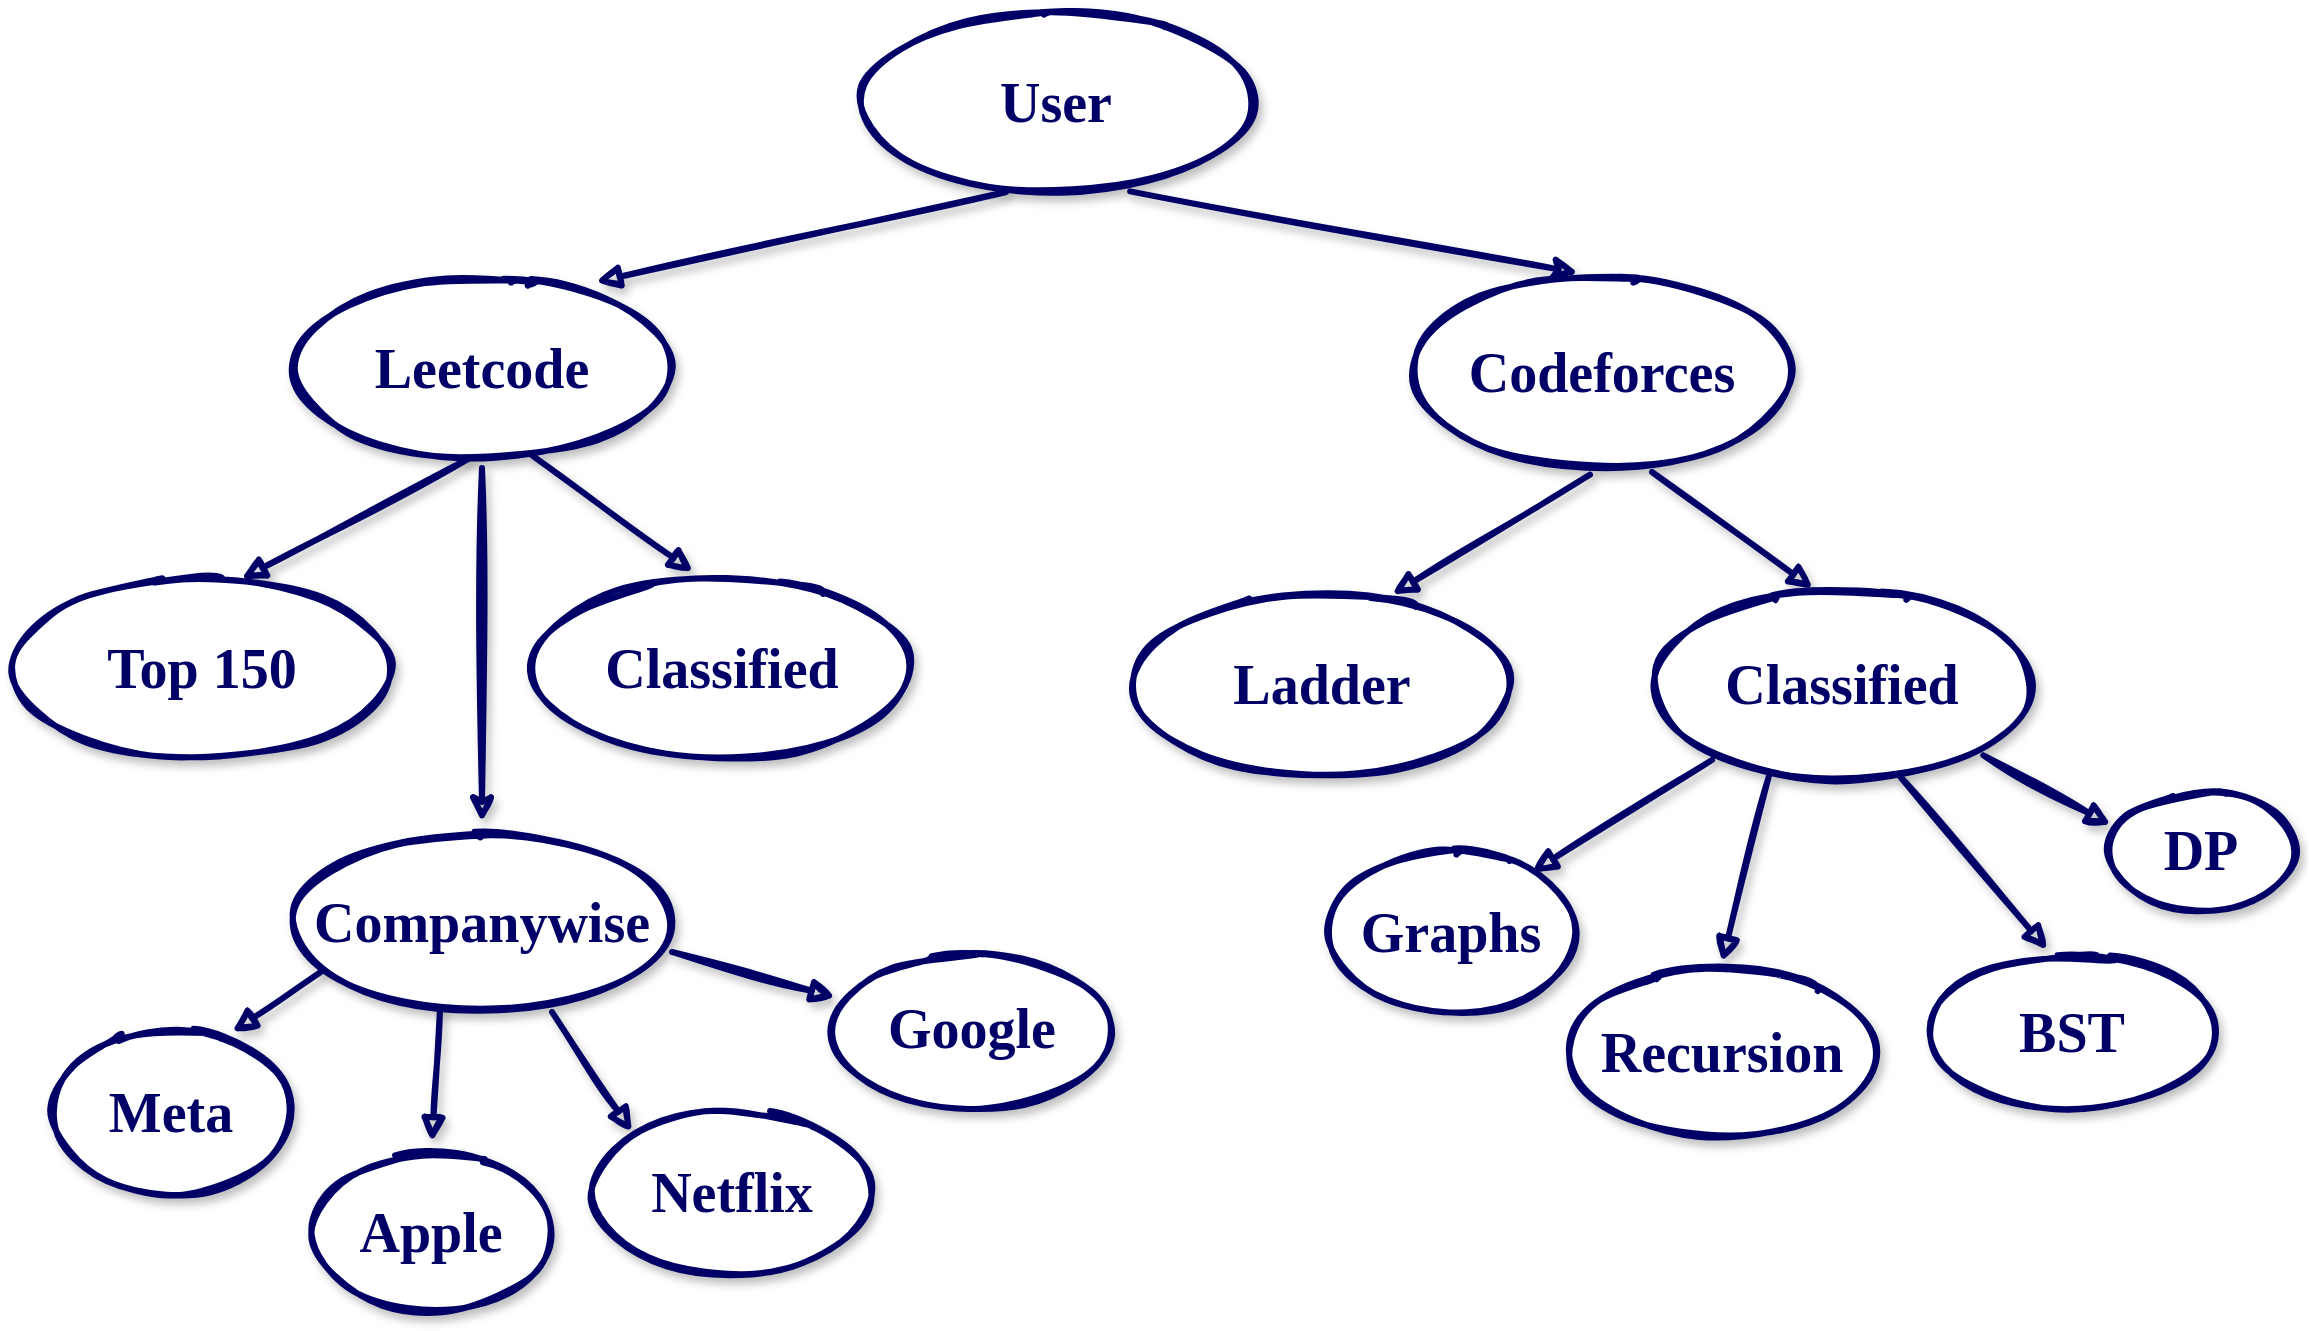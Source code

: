 <mxfile version="20.5.3" type="github"><diagram id="paakkIJgOMItLTXTm40s" name="Страница 1"><mxGraphModel dx="1426" dy="827" grid="1" gridSize="10" guides="1" tooltips="1" connect="1" arrows="1" fold="1" page="1" pageScale="1" pageWidth="1169" pageHeight="827" math="0" shadow="0"><root><mxCell id="0"/><mxCell id="1" parent="0"/><mxCell id="Ck6afJ3ZXBNeigvIvxRm-3" value="" style="group" vertex="1" connectable="0" parent="1"><mxGeometry x="437" y="30" width="191" height="90" as="geometry"/></mxCell><mxCell id="Ck6afJ3ZXBNeigvIvxRm-1" value="" style="ellipse;whiteSpace=wrap;html=1;gradientColor=none;sketch=1;strokeWidth=3;perimeterSpacing=5;shadow=1;strokeColor=#000066;" vertex="1" parent="Ck6afJ3ZXBNeigvIvxRm-3"><mxGeometry width="191" height="90" as="geometry"/></mxCell><mxCell id="Ck6afJ3ZXBNeigvIvxRm-2" value="User" style="text;html=1;strokeColor=none;fillColor=none;align=center;verticalAlign=middle;whiteSpace=wrap;rounded=0;fontStyle=1;fontSize=28;fontFamily=Comic Sans MS;strokeWidth=0;fontColor=#000066;" vertex="1" parent="Ck6afJ3ZXBNeigvIvxRm-3"><mxGeometry x="43.409" y="30" width="104.182" height="30" as="geometry"/></mxCell><mxCell id="Ck6afJ3ZXBNeigvIvxRm-4" value="" style="endArrow=none;html=1;rounded=0;fontFamily=Comic Sans MS;fontSize=28;fontColor=#000066;strokeWidth=3;strokeColor=#000066;sketch=1;shadow=1;startArrow=block;startFill=0;exitX=0.784;exitY=0.07;exitDx=0;exitDy=0;exitPerimeter=0;" edge="1" parent="1" source="Ck6afJ3ZXBNeigvIvxRm-22"><mxGeometry width="50" height="50" relative="1" as="geometry"><mxPoint x="298" y="210" as="sourcePoint"/><mxPoint x="507" y="120" as="targetPoint"/></mxGeometry></mxCell><mxCell id="Ck6afJ3ZXBNeigvIvxRm-21" value="" style="group" vertex="1" connectable="0" parent="1"><mxGeometry x="150" y="163" width="190" height="90" as="geometry"/></mxCell><mxCell id="Ck6afJ3ZXBNeigvIvxRm-22" value="" style="ellipse;whiteSpace=wrap;html=1;gradientColor=none;sketch=1;strokeWidth=3;perimeterSpacing=5;shadow=1;strokeColor=#000066;" vertex="1" parent="Ck6afJ3ZXBNeigvIvxRm-21"><mxGeometry width="190" height="90" as="geometry"/></mxCell><mxCell id="Ck6afJ3ZXBNeigvIvxRm-23" value="Leetcode" style="text;html=1;strokeColor=none;fillColor=none;align=center;verticalAlign=middle;whiteSpace=wrap;rounded=0;fontStyle=1;fontSize=28;fontFamily=Comic Sans MS;strokeWidth=0;fontColor=#000066;" vertex="1" parent="Ck6afJ3ZXBNeigvIvxRm-21"><mxGeometry x="43.182" y="30" width="103.636" height="30" as="geometry"/></mxCell><mxCell id="Ck6afJ3ZXBNeigvIvxRm-30" value="" style="endArrow=none;html=1;rounded=0;fontFamily=Comic Sans MS;fontSize=28;fontColor=#000066;strokeWidth=3;strokeColor=#000066;sketch=1;shadow=1;entryX=0.682;entryY=0.947;entryDx=0;entryDy=0;entryPerimeter=0;exitX=0.441;exitY=0.05;exitDx=0;exitDy=0;exitPerimeter=0;startArrow=classic;startFill=0;" edge="1" parent="1" source="Ck6afJ3ZXBNeigvIvxRm-32" target="Ck6afJ3ZXBNeigvIvxRm-1"><mxGeometry width="50" height="50" relative="1" as="geometry"><mxPoint x="658" y="220" as="sourcePoint"/><mxPoint x="867" y="130" as="targetPoint"/></mxGeometry></mxCell><mxCell id="Ck6afJ3ZXBNeigvIvxRm-31" value="" style="group" vertex="1" connectable="0" parent="1"><mxGeometry x="710" y="160" width="190" height="100" as="geometry"/></mxCell><mxCell id="Ck6afJ3ZXBNeigvIvxRm-32" value="" style="ellipse;whiteSpace=wrap;html=1;gradientColor=none;sketch=1;strokeWidth=3;perimeterSpacing=5;shadow=1;strokeColor=#000066;" vertex="1" parent="Ck6afJ3ZXBNeigvIvxRm-31"><mxGeometry width="190" height="100" as="geometry"/></mxCell><mxCell id="Ck6afJ3ZXBNeigvIvxRm-33" value="Codeforces" style="text;html=1;strokeColor=none;fillColor=none;align=center;verticalAlign=middle;whiteSpace=wrap;rounded=0;fontStyle=1;fontSize=28;fontFamily=Comic Sans MS;strokeWidth=0;fontColor=#000066;" vertex="1" parent="Ck6afJ3ZXBNeigvIvxRm-31"><mxGeometry x="43.182" y="33.333" width="103.636" height="33.333" as="geometry"/></mxCell><mxCell id="Ck6afJ3ZXBNeigvIvxRm-34" value="" style="endArrow=none;html=1;rounded=1;fontFamily=Comic Sans MS;fontSize=28;fontColor=#000066;strokeWidth=3;strokeColor=#000066;sketch=1;shadow=1;exitX=0.598;exitY=0.056;exitDx=0;exitDy=0;exitPerimeter=0;jumpStyle=arc;startArrow=block;startFill=0;" edge="1" parent="1" source="Ck6afJ3ZXBNeigvIvxRm-37"><mxGeometry width="50" height="50" relative="1" as="geometry"><mxPoint x="140" y="313" as="sourcePoint"/><mxPoint x="239" y="253" as="targetPoint"/></mxGeometry></mxCell><mxCell id="Ck6afJ3ZXBNeigvIvxRm-36" value="" style="group" vertex="1" connectable="0" parent="1"><mxGeometry x="10" y="313" width="190" height="90" as="geometry"/></mxCell><mxCell id="Ck6afJ3ZXBNeigvIvxRm-37" value="" style="ellipse;whiteSpace=wrap;html=1;gradientColor=none;sketch=1;strokeWidth=3;perimeterSpacing=5;shadow=1;strokeColor=#000066;" vertex="1" parent="Ck6afJ3ZXBNeigvIvxRm-36"><mxGeometry width="190" height="90" as="geometry"/></mxCell><mxCell id="Ck6afJ3ZXBNeigvIvxRm-38" value="Top 150" style="text;html=1;strokeColor=none;fillColor=none;align=center;verticalAlign=middle;whiteSpace=wrap;rounded=0;fontStyle=1;fontSize=28;fontFamily=Comic Sans MS;strokeWidth=0;fontColor=#000066;" vertex="1" parent="Ck6afJ3ZXBNeigvIvxRm-36"><mxGeometry x="43.182" y="30" width="103.636" height="30" as="geometry"/></mxCell><mxCell id="Ck6afJ3ZXBNeigvIvxRm-39" value="" style="endArrow=none;html=1;rounded=0;fontFamily=Comic Sans MS;fontSize=28;fontColor=#000066;strokeWidth=3;strokeColor=#000066;sketch=1;shadow=1;entryX=0.625;entryY=0.937;entryDx=0;entryDy=0;entryPerimeter=0;exitX=0.428;exitY=0.02;exitDx=0;exitDy=0;exitPerimeter=0;startArrow=block;startFill=0;" edge="1" parent="1" source="Ck6afJ3ZXBNeigvIvxRm-41" target="Ck6afJ3ZXBNeigvIvxRm-22"><mxGeometry width="50" height="50" relative="1" as="geometry"><mxPoint x="380" y="313" as="sourcePoint"/><mxPoint x="399.0" y="273" as="targetPoint"/></mxGeometry></mxCell><mxCell id="Ck6afJ3ZXBNeigvIvxRm-40" value="" style="group" vertex="1" connectable="0" parent="1"><mxGeometry x="270" y="313" width="190" height="90" as="geometry"/></mxCell><mxCell id="Ck6afJ3ZXBNeigvIvxRm-41" value="" style="ellipse;whiteSpace=wrap;html=1;gradientColor=none;sketch=1;strokeWidth=3;perimeterSpacing=5;shadow=1;strokeColor=#000066;" vertex="1" parent="Ck6afJ3ZXBNeigvIvxRm-40"><mxGeometry width="190" height="90" as="geometry"/></mxCell><mxCell id="Ck6afJ3ZXBNeigvIvxRm-42" value="Classified" style="text;html=1;strokeColor=none;fillColor=none;align=center;verticalAlign=middle;whiteSpace=wrap;rounded=0;fontStyle=1;fontSize=28;fontFamily=Comic Sans MS;strokeWidth=0;fontColor=#000066;" vertex="1" parent="Ck6afJ3ZXBNeigvIvxRm-40"><mxGeometry x="43.182" y="30" width="103.636" height="30" as="geometry"/></mxCell><mxCell id="Ck6afJ3ZXBNeigvIvxRm-53" value="" style="endArrow=none;html=1;rounded=0;fontFamily=Comic Sans MS;fontSize=28;fontColor=#000066;strokeWidth=3;strokeColor=#000066;sketch=1;shadow=1;startArrow=block;startFill=0;" edge="1" parent="1"><mxGeometry width="50" height="50" relative="1" as="geometry"><mxPoint x="700.0" y="321.3" as="sourcePoint"/><mxPoint x="799" y="261.3" as="targetPoint"/></mxGeometry></mxCell><mxCell id="Ck6afJ3ZXBNeigvIvxRm-54" value="" style="group" vertex="1" connectable="0" parent="1"><mxGeometry x="570" y="321.3" width="190" height="90" as="geometry"/></mxCell><mxCell id="Ck6afJ3ZXBNeigvIvxRm-55" value="" style="ellipse;whiteSpace=wrap;html=1;gradientColor=none;sketch=1;strokeWidth=3;perimeterSpacing=5;shadow=1;strokeColor=#000066;" vertex="1" parent="Ck6afJ3ZXBNeigvIvxRm-54"><mxGeometry width="190" height="90" as="geometry"/></mxCell><mxCell id="Ck6afJ3ZXBNeigvIvxRm-56" value="Ladder" style="text;html=1;strokeColor=none;fillColor=none;align=center;verticalAlign=middle;whiteSpace=wrap;rounded=0;fontStyle=1;fontSize=28;fontFamily=Comic Sans MS;strokeWidth=0;fontColor=#000066;" vertex="1" parent="Ck6afJ3ZXBNeigvIvxRm-54"><mxGeometry x="43.182" y="30" width="103.636" height="30" as="geometry"/></mxCell><mxCell id="Ck6afJ3ZXBNeigvIvxRm-57" value="" style="endArrow=none;html=1;rounded=0;fontFamily=Comic Sans MS;fontSize=28;fontColor=#000066;strokeWidth=3;strokeColor=#000066;sketch=1;shadow=1;entryX=0.625;entryY=0.937;entryDx=0;entryDy=0;entryPerimeter=0;exitX=0.428;exitY=0.02;exitDx=0;exitDy=0;exitPerimeter=0;startArrow=block;startFill=0;" edge="1" parent="1" source="Ck6afJ3ZXBNeigvIvxRm-59"><mxGeometry width="50" height="50" relative="1" as="geometry"><mxPoint x="940" y="321.3" as="sourcePoint"/><mxPoint x="830.0" y="260.0" as="targetPoint"/></mxGeometry></mxCell><mxCell id="Ck6afJ3ZXBNeigvIvxRm-58" value="" style="group" vertex="1" connectable="0" parent="1"><mxGeometry x="830" y="321.3" width="190" height="90" as="geometry"/></mxCell><mxCell id="Ck6afJ3ZXBNeigvIvxRm-59" value="" style="ellipse;whiteSpace=wrap;html=1;gradientColor=none;sketch=1;strokeWidth=3;perimeterSpacing=5;shadow=1;strokeColor=#000066;" vertex="1" parent="Ck6afJ3ZXBNeigvIvxRm-58"><mxGeometry width="190" height="90" as="geometry"/></mxCell><mxCell id="Ck6afJ3ZXBNeigvIvxRm-60" value="Classified" style="text;html=1;strokeColor=none;fillColor=none;align=center;verticalAlign=middle;whiteSpace=wrap;rounded=0;fontStyle=1;fontSize=28;fontFamily=Comic Sans MS;strokeWidth=0;fontColor=#000066;" vertex="1" parent="Ck6afJ3ZXBNeigvIvxRm-58"><mxGeometry x="43.182" y="30" width="103.636" height="30" as="geometry"/></mxCell><mxCell id="Ck6afJ3ZXBNeigvIvxRm-99" value="" style="endArrow=none;html=1;rounded=1;fontFamily=Comic Sans MS;fontSize=28;fontColor=#000066;strokeWidth=3;strokeColor=#000066;sketch=1;shadow=1;jumpStyle=arc;startArrow=block;startFill=0;" edge="1" parent="Ck6afJ3ZXBNeigvIvxRm-58"><mxGeometry width="50" height="50" relative="1" as="geometry"><mxPoint x="-60" y="138.7" as="sourcePoint"/><mxPoint x="30.0" y="82.7" as="targetPoint"/></mxGeometry></mxCell><mxCell id="Ck6afJ3ZXBNeigvIvxRm-63" style="edgeStyle=orthogonalEdgeStyle;rounded=0;sketch=1;orthogonalLoop=1;jettySize=auto;html=1;exitX=0.5;exitY=1;exitDx=0;exitDy=0;shadow=1;strokeColor=#000066;strokeWidth=3;fontFamily=Comic Sans MS;fontSize=28;fontColor=#000066;entryX=0.5;entryY=0;entryDx=0;entryDy=0;" edge="1" parent="1" source="Ck6afJ3ZXBNeigvIvxRm-22" target="Ck6afJ3ZXBNeigvIvxRm-66"><mxGeometry relative="1" as="geometry"><mxPoint x="245.0" y="420" as="targetPoint"/></mxGeometry></mxCell><mxCell id="Ck6afJ3ZXBNeigvIvxRm-65" value="" style="group" vertex="1" connectable="0" parent="1"><mxGeometry x="150" y="440" width="190" height="90" as="geometry"/></mxCell><mxCell id="Ck6afJ3ZXBNeigvIvxRm-66" value="" style="ellipse;whiteSpace=wrap;html=1;gradientColor=none;sketch=1;strokeWidth=3;perimeterSpacing=5;shadow=1;strokeColor=#000066;" vertex="1" parent="Ck6afJ3ZXBNeigvIvxRm-65"><mxGeometry width="190" height="90" as="geometry"/></mxCell><mxCell id="Ck6afJ3ZXBNeigvIvxRm-67" value="Companywise" style="text;html=1;strokeColor=none;fillColor=none;align=center;verticalAlign=middle;whiteSpace=wrap;rounded=0;fontStyle=1;fontSize=28;fontFamily=Comic Sans MS;strokeWidth=0;fontColor=#000066;" vertex="1" parent="Ck6afJ3ZXBNeigvIvxRm-65"><mxGeometry x="43.182" y="30" width="103.636" height="30" as="geometry"/></mxCell><mxCell id="Ck6afJ3ZXBNeigvIvxRm-69" value="" style="endArrow=none;html=1;rounded=1;fontFamily=Comic Sans MS;fontSize=28;fontColor=#000066;strokeWidth=3;strokeColor=#000066;sketch=1;shadow=1;jumpStyle=arc;startArrow=block;startFill=0;" edge="1" parent="1"><mxGeometry width="50" height="50" relative="1" as="geometry"><mxPoint x="120" y="540" as="sourcePoint"/><mxPoint x="164.4" y="510" as="targetPoint"/></mxGeometry></mxCell><mxCell id="Ck6afJ3ZXBNeigvIvxRm-74" value="" style="group" vertex="1" connectable="0" parent="1"><mxGeometry x="30" y="540" width="120" height="80" as="geometry"/></mxCell><mxCell id="Ck6afJ3ZXBNeigvIvxRm-75" value="" style="ellipse;whiteSpace=wrap;html=1;gradientColor=none;sketch=1;strokeWidth=3;perimeterSpacing=5;shadow=1;strokeColor=#000066;" vertex="1" parent="Ck6afJ3ZXBNeigvIvxRm-74"><mxGeometry width="120" height="80" as="geometry"/></mxCell><mxCell id="Ck6afJ3ZXBNeigvIvxRm-76" value="Meta" style="text;html=1;strokeColor=none;fillColor=none;align=center;verticalAlign=middle;whiteSpace=wrap;rounded=0;fontStyle=1;fontSize=28;fontFamily=Comic Sans MS;strokeWidth=0;fontColor=#000066;" vertex="1" parent="Ck6afJ3ZXBNeigvIvxRm-74"><mxGeometry x="27.273" y="26.667" width="65.455" height="26.667" as="geometry"/></mxCell><mxCell id="Ck6afJ3ZXBNeigvIvxRm-81" value="" style="endArrow=none;html=1;rounded=1;fontFamily=Comic Sans MS;fontSize=28;fontColor=#000066;strokeWidth=3;strokeColor=#000066;sketch=1;shadow=1;exitX=0.5;exitY=0;exitDx=0;exitDy=0;jumpStyle=arc;startArrow=block;startFill=0;entryX=0.395;entryY=0.934;entryDx=0;entryDy=0;entryPerimeter=0;" edge="1" parent="1" source="Ck6afJ3ZXBNeigvIvxRm-83" target="Ck6afJ3ZXBNeigvIvxRm-66"><mxGeometry width="50" height="50" relative="1" as="geometry"><mxPoint x="170.0" y="630.6" as="sourcePoint"/><mxPoint x="284.4" y="570" as="targetPoint"/></mxGeometry></mxCell><mxCell id="Ck6afJ3ZXBNeigvIvxRm-82" value="" style="group" vertex="1" connectable="0" parent="1"><mxGeometry x="160" y="600" width="120" height="80" as="geometry"/></mxCell><mxCell id="Ck6afJ3ZXBNeigvIvxRm-83" value="" style="ellipse;whiteSpace=wrap;html=1;gradientColor=none;sketch=1;strokeWidth=3;perimeterSpacing=5;shadow=1;strokeColor=#000066;" vertex="1" parent="Ck6afJ3ZXBNeigvIvxRm-82"><mxGeometry width="120" height="80" as="geometry"/></mxCell><mxCell id="Ck6afJ3ZXBNeigvIvxRm-84" value="Apple" style="text;html=1;strokeColor=none;fillColor=none;align=center;verticalAlign=middle;whiteSpace=wrap;rounded=0;fontStyle=1;fontSize=28;fontFamily=Comic Sans MS;strokeWidth=0;fontColor=#000066;" vertex="1" parent="Ck6afJ3ZXBNeigvIvxRm-82"><mxGeometry x="27.273" y="26.667" width="65.455" height="26.667" as="geometry"/></mxCell><mxCell id="Ck6afJ3ZXBNeigvIvxRm-88" value="" style="endArrow=none;html=1;rounded=1;fontFamily=Comic Sans MS;fontSize=28;fontColor=#000066;strokeWidth=3;strokeColor=#000066;sketch=1;shadow=1;jumpStyle=arc;startArrow=block;startFill=0;" edge="1" parent="1"><mxGeometry width="50" height="50" relative="1" as="geometry"><mxPoint x="320" y="590" as="sourcePoint"/><mxPoint x="280" y="530" as="targetPoint"/></mxGeometry></mxCell><mxCell id="Ck6afJ3ZXBNeigvIvxRm-89" value="" style="group" vertex="1" connectable="0" parent="1"><mxGeometry x="300" y="580" width="140" height="80" as="geometry"/></mxCell><mxCell id="Ck6afJ3ZXBNeigvIvxRm-90" value="" style="ellipse;whiteSpace=wrap;html=1;gradientColor=none;sketch=1;strokeWidth=3;perimeterSpacing=5;shadow=1;strokeColor=#000066;" vertex="1" parent="Ck6afJ3ZXBNeigvIvxRm-89"><mxGeometry width="140" height="80" as="geometry"/></mxCell><mxCell id="Ck6afJ3ZXBNeigvIvxRm-91" value="Netflix" style="text;html=1;strokeColor=none;fillColor=none;align=center;verticalAlign=middle;whiteSpace=wrap;rounded=0;fontStyle=1;fontSize=28;fontFamily=Comic Sans MS;strokeWidth=0;fontColor=#000066;" vertex="1" parent="Ck6afJ3ZXBNeigvIvxRm-89"><mxGeometry x="31.818" y="26.667" width="76.364" height="26.667" as="geometry"/></mxCell><mxCell id="Ck6afJ3ZXBNeigvIvxRm-94" value="" style="endArrow=none;html=1;rounded=1;fontFamily=Comic Sans MS;fontSize=28;fontColor=#000066;strokeWidth=3;strokeColor=#000066;sketch=1;shadow=1;jumpStyle=arc;startArrow=block;startFill=0;exitX=0.045;exitY=0.308;exitDx=0;exitDy=0;exitPerimeter=0;" edge="1" parent="1" source="Ck6afJ3ZXBNeigvIvxRm-96"><mxGeometry width="50" height="50" relative="1" as="geometry"><mxPoint x="380.0" y="560" as="sourcePoint"/><mxPoint x="340.0" y="500" as="targetPoint"/></mxGeometry></mxCell><mxCell id="Ck6afJ3ZXBNeigvIvxRm-95" value="" style="group" vertex="1" connectable="0" parent="1"><mxGeometry x="420" y="500" width="140" height="80" as="geometry"/></mxCell><mxCell id="Ck6afJ3ZXBNeigvIvxRm-96" value="" style="ellipse;whiteSpace=wrap;html=1;gradientColor=none;sketch=1;strokeWidth=3;perimeterSpacing=5;shadow=1;strokeColor=#000066;" vertex="1" parent="Ck6afJ3ZXBNeigvIvxRm-95"><mxGeometry width="140" height="80" as="geometry"/></mxCell><mxCell id="Ck6afJ3ZXBNeigvIvxRm-97" value="Google" style="text;html=1;strokeColor=none;fillColor=none;align=center;verticalAlign=middle;whiteSpace=wrap;rounded=0;fontStyle=1;fontSize=28;fontFamily=Comic Sans MS;strokeWidth=0;fontColor=#000066;" vertex="1" parent="Ck6afJ3ZXBNeigvIvxRm-95"><mxGeometry x="31.82" y="26.67" width="76.36" height="23.33" as="geometry"/></mxCell><mxCell id="Ck6afJ3ZXBNeigvIvxRm-112" value="" style="group" vertex="1" connectable="0" parent="1"><mxGeometry x="670" y="450" width="120" height="80" as="geometry"/></mxCell><mxCell id="Ck6afJ3ZXBNeigvIvxRm-113" value="" style="ellipse;whiteSpace=wrap;html=1;gradientColor=none;sketch=1;strokeWidth=3;perimeterSpacing=5;shadow=1;strokeColor=#000066;" vertex="1" parent="Ck6afJ3ZXBNeigvIvxRm-112"><mxGeometry width="120" height="80" as="geometry"/></mxCell><mxCell id="Ck6afJ3ZXBNeigvIvxRm-114" value="Graphs" style="text;html=1;strokeColor=none;fillColor=none;align=center;verticalAlign=middle;whiteSpace=wrap;rounded=0;fontStyle=1;fontSize=28;fontFamily=Comic Sans MS;strokeWidth=0;fontColor=#000066;" vertex="1" parent="Ck6afJ3ZXBNeigvIvxRm-112"><mxGeometry x="27.273" y="26.667" width="65.455" height="26.667" as="geometry"/></mxCell><mxCell id="Ck6afJ3ZXBNeigvIvxRm-115" value="" style="endArrow=none;html=1;rounded=1;fontFamily=Comic Sans MS;fontSize=28;fontColor=#000066;strokeWidth=3;strokeColor=#000066;sketch=1;shadow=1;exitX=0.5;exitY=0;exitDx=0;exitDy=0;jumpStyle=arc;startArrow=block;startFill=0;entryX=0.317;entryY=0.96;entryDx=0;entryDy=0;entryPerimeter=0;" edge="1" parent="1" source="Ck6afJ3ZXBNeigvIvxRm-117" target="Ck6afJ3ZXBNeigvIvxRm-59"><mxGeometry width="50" height="50" relative="1" as="geometry"><mxPoint x="810.0" y="550.6" as="sourcePoint"/><mxPoint x="864.0" y="448.4" as="targetPoint"/></mxGeometry></mxCell><mxCell id="Ck6afJ3ZXBNeigvIvxRm-116" value="" style="group" vertex="1" connectable="0" parent="1"><mxGeometry x="790" y="510" width="150" height="80" as="geometry"/></mxCell><mxCell id="Ck6afJ3ZXBNeigvIvxRm-117" value="" style="ellipse;whiteSpace=wrap;html=1;gradientColor=none;sketch=1;strokeWidth=3;perimeterSpacing=5;shadow=1;strokeColor=#000066;" vertex="1" parent="Ck6afJ3ZXBNeigvIvxRm-116"><mxGeometry width="150" height="80" as="geometry"/></mxCell><mxCell id="Ck6afJ3ZXBNeigvIvxRm-118" value="Recursion" style="text;html=1;strokeColor=none;fillColor=none;align=center;verticalAlign=middle;whiteSpace=wrap;rounded=0;fontStyle=1;fontSize=28;fontFamily=Comic Sans MS;strokeWidth=0;fontColor=#000066;" vertex="1" parent="Ck6afJ3ZXBNeigvIvxRm-116"><mxGeometry x="34.091" y="26.667" width="81.818" height="26.667" as="geometry"/></mxCell><mxCell id="Ck6afJ3ZXBNeigvIvxRm-119" value="" style="endArrow=none;html=1;rounded=1;fontFamily=Comic Sans MS;fontSize=28;fontColor=#000066;strokeWidth=3;strokeColor=#000066;sketch=1;shadow=1;jumpStyle=arc;startArrow=block;startFill=0;entryX=0.642;entryY=0.953;entryDx=0;entryDy=0;entryPerimeter=0;exitX=0.418;exitY=0.044;exitDx=0;exitDy=0;exitPerimeter=0;" edge="1" parent="1" source="Ck6afJ3ZXBNeigvIvxRm-121" target="Ck6afJ3ZXBNeigvIvxRm-59"><mxGeometry width="50" height="50" relative="1" as="geometry"><mxPoint x="960" y="490" as="sourcePoint"/><mxPoint x="920.0" y="411.3" as="targetPoint"/></mxGeometry></mxCell><mxCell id="Ck6afJ3ZXBNeigvIvxRm-120" value="" style="group" vertex="1" connectable="0" parent="1"><mxGeometry x="970" y="500" width="140" height="80" as="geometry"/></mxCell><mxCell id="Ck6afJ3ZXBNeigvIvxRm-121" value="" style="ellipse;whiteSpace=wrap;html=1;gradientColor=none;sketch=1;strokeWidth=3;perimeterSpacing=5;shadow=1;strokeColor=#000066;" vertex="1" parent="Ck6afJ3ZXBNeigvIvxRm-120"><mxGeometry width="140" height="80" as="geometry"/></mxCell><mxCell id="Ck6afJ3ZXBNeigvIvxRm-122" value="BST" style="text;html=1;strokeColor=none;fillColor=none;align=center;verticalAlign=middle;whiteSpace=wrap;rounded=0;fontStyle=1;fontSize=28;fontFamily=Comic Sans MS;strokeWidth=0;fontColor=#000066;" vertex="1" parent="Ck6afJ3ZXBNeigvIvxRm-120"><mxGeometry x="31.818" y="26.667" width="76.364" height="26.667" as="geometry"/></mxCell><mxCell id="Ck6afJ3ZXBNeigvIvxRm-123" value="" style="endArrow=none;html=1;rounded=1;fontFamily=Comic Sans MS;fontSize=28;fontColor=#000066;strokeWidth=3;strokeColor=#000066;sketch=1;shadow=1;jumpStyle=arc;startArrow=block;startFill=0;exitX=0.045;exitY=0.308;exitDx=0;exitDy=0;exitPerimeter=0;entryX=1;entryY=1;entryDx=0;entryDy=0;" edge="1" parent="1" source="Ck6afJ3ZXBNeigvIvxRm-125" target="Ck6afJ3ZXBNeigvIvxRm-59"><mxGeometry width="50" height="50" relative="1" as="geometry"><mxPoint x="1020.0" y="480" as="sourcePoint"/><mxPoint x="980.0" y="420" as="targetPoint"/></mxGeometry></mxCell><mxCell id="Ck6afJ3ZXBNeigvIvxRm-124" value="" style="group" vertex="1" connectable="0" parent="1"><mxGeometry x="1060" y="420" width="90" height="60" as="geometry"/></mxCell><mxCell id="Ck6afJ3ZXBNeigvIvxRm-125" value="" style="ellipse;whiteSpace=wrap;html=1;gradientColor=none;sketch=1;strokeWidth=3;perimeterSpacing=5;shadow=1;strokeColor=#000066;" vertex="1" parent="Ck6afJ3ZXBNeigvIvxRm-124"><mxGeometry width="90" height="60" as="geometry"/></mxCell><mxCell id="Ck6afJ3ZXBNeigvIvxRm-126" value="DP" style="text;html=1;strokeColor=none;fillColor=none;align=center;verticalAlign=middle;whiteSpace=wrap;rounded=0;fontStyle=1;fontSize=28;fontFamily=Comic Sans MS;strokeWidth=0;fontColor=#000066;" vertex="1" parent="Ck6afJ3ZXBNeigvIvxRm-124"><mxGeometry x="20.456" y="20.003" width="49.089" height="17.497" as="geometry"/></mxCell></root></mxGraphModel></diagram></mxfile>